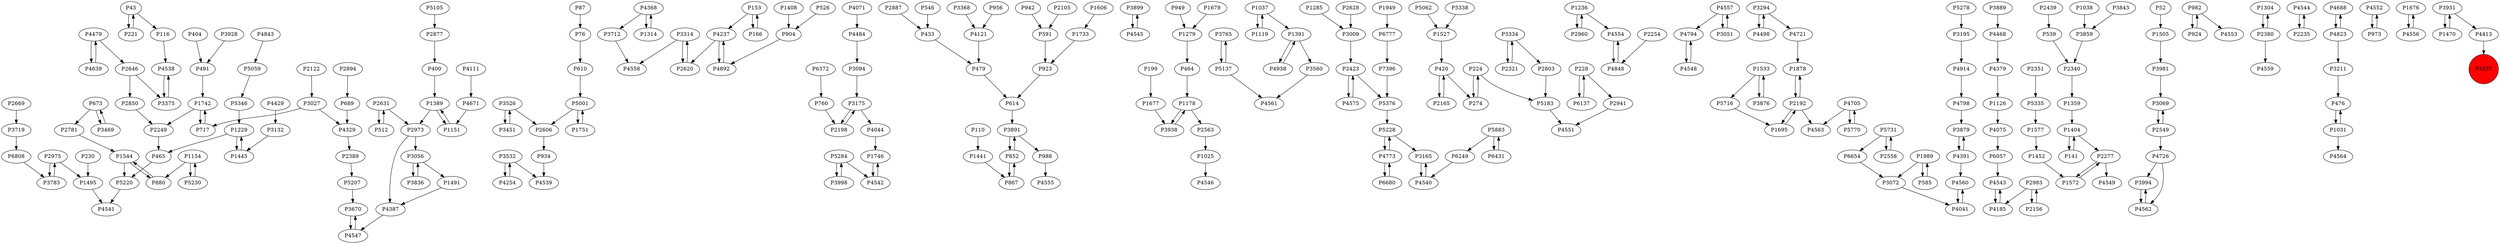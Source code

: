 digraph {
	P43 -> P116
	P5001 -> P2606
	P2877 -> P400
	P3314 -> P4558
	P3094 -> P3175
	P923 -> P614
	P2850 -> P2249
	P5059 -> P5346
	P3899 -> P4545
	P2563 -> P1025
	P3765 -> P5137
	P221 -> P43
	P1285 -> P3009
	P512 -> P2631
	P5207 -> P3670
	P2941 -> P4551
	P3056 -> P3836
	P1236 -> P2960
	P4843 -> P5059
	P942 -> P591
	P4794 -> P4548
	P4479 -> P4639
	P3294 -> P4498
	P4798 -> P3879
	P4379 -> P1126
	P760 -> P2198
	P3072 -> P4041
	P1359 -> P1404
	P4547 -> P3670
	P3069 -> P2549
	P2340 -> P1359
	P464 -> P1178
	P5883 -> P6249
	P6249 -> P4540
	P1491 -> P4387
	P673 -> P3469
	P2781 -> P1544
	P4705 -> P5770
	P982 -> P924
	P1533 -> P3876
	P404 -> P491
	P2975 -> P1495
	P4044 -> P1746
	P4543 -> P4185
	P4557 -> P4794
	P2646 -> P3375
	P3928 -> P491
	P1304 -> P2380
	P4726 -> P3994
	P4544 -> P2235
	P3783 -> P2975
	P3195 -> P4914
	P1154 -> P880
	P4688 -> P4823
	P3165 -> P4540
	P949 -> P1279
	P1495 -> P4541
	P3211 -> P476
	P4538 -> P3375
	P6654 -> P3072
	P2192 -> P1695
	P3526 -> P3451
	P5731 -> P2558
	P2631 -> P512
	P2973 -> P4387
	P116 -> P4538
	P3879 -> P4391
	P3051 -> P4557
	P224 -> P274
	P433 -> P479
	P2351 -> P5335
	P3889 -> P4468
	P2165 -> P420
	P4554 -> P4848
	P3998 -> P5284
	P1742 -> P717
	P2423 -> P4575
	P1154 -> P5230
	P591 -> P923
	P4429 -> P3132
	P1314 -> P4368
	P4368 -> P1314
	P4552 -> P973
	P4773 -> P6680
	P4938 -> P1391
	P4721 -> P1878
	P1031 -> P476
	P420 -> P2165
	P3451 -> P3526
	P614 -> P3891
	P491 -> P1742
	P4671 -> P1151
	P4329 -> P2389
	P539 -> P2340
	P1391 -> P4938
	P5284 -> P4542
	P1676 -> P4556
	P3938 -> P1178
	P6372 -> P760
	P3294 -> P4721
	P1577 -> P1452
	P3469 -> P673
	P3560 -> P4561
	P400 -> P1389
	P3175 -> P2198
	P4498 -> P3294
	P4705 -> P4563
	P3334 -> P2321
	P76 -> P610
	P4479 -> P2646
	P5346 -> P1229
	P52 -> P1505
	P3027 -> P717
	P5230 -> P1154
	P4484 -> P3094
	P1733 -> P923
	P4560 -> P4041
	P934 -> P4539
	P3132 -> P1445
	P4254 -> P3532
	P2439 -> P539
	P988 -> P4555
	P1389 -> P1151
	P3994 -> P4562
	P1151 -> P1389
	P6808 -> P3783
	P5731 -> P6654
	P5376 -> P5228
	P2983 -> P4185
	P4542 -> P1746
	P3334 -> P2803
	P2122 -> P3027
	P4848 -> P4554
	P3876 -> P1533
	P4111 -> P4671
	P166 -> P153
	P2380 -> P1304
	P2254 -> P4848
	P5105 -> P2877
	P4041 -> P4560
	P1742 -> P2249
	P3859 -> P2340
	P2105 -> P591
	P4413 -> P4537
	P1119 -> P1037
	P6777 -> P7396
	P110 -> P1441
	P43 -> P221
	P1746 -> P4542
	P3836 -> P3056
	P3027 -> P4329
	P2321 -> P3334
	P5883 -> P6431
	P1989 -> P3072
	P1279 -> P464
	P4391 -> P3879
	P479 -> P614
	P1949 -> P6777
	P2973 -> P3056
	P3891 -> P988
	P852 -> P867
	P973 -> P4552
	P420 -> P274
	P1505 -> P3981
	P4237 -> P4892
	P4237 -> P2620
	P228 -> P6137
	P1606 -> P1733
	P3056 -> P1491
	P2156 -> P2983
	P1404 -> P141
	P3891 -> P852
	P87 -> P76
	P1404 -> P2277
	P924 -> P982
	P476 -> P1031
	P1031 -> P4564
	P2975 -> P3783
	P2887 -> P433
	P4639 -> P4479
	P4562 -> P3994
	P1470 -> P3931
	P199 -> P1677
	P2389 -> P5207
	P5284 -> P3998
	P2192 -> P1878
	P2549 -> P4726
	P6680 -> P4773
	P2558 -> P5731
	P1544 -> P5220
	P4121 -> P479
	P5228 -> P4773
	P3532 -> P4539
	P982 -> P4553
	P904 -> P4892
	P2646 -> P2850
	P3314 -> P2620
	P4545 -> P3899
	P6431 -> P5883
	P3368 -> P4121
	P141 -> P1404
	P2249 -> P465
	P4387 -> P4547
	P673 -> P2781
	P4468 -> P4379
	P6057 -> P4543
	P4557 -> P3051
	P1037 -> P1391
	P2983 -> P2156
	P274 -> P224
	P2423 -> P5376
	P1544 -> P880
	P2894 -> P689
	P4823 -> P3211
	P4185 -> P4543
	P2235 -> P4544
	P3526 -> P2606
	P1695 -> P2192
	P1677 -> P3938
	P3981 -> P3069
	P6137 -> P228
	P3670 -> P4547
	P689 -> P4329
	P2277 -> P4549
	P1025 -> P4546
	P1229 -> P465
	P1408 -> P904
	P4892 -> P4237
	P4075 -> P6057
	P3931 -> P4413
	P3375 -> P4538
	P3009 -> P2423
	P717 -> P1742
	P5137 -> P4561
	P4368 -> P3712
	P5220 -> P4541
	P2380 -> P4559
	P4556 -> P1676
	P2620 -> P3314
	P4391 -> P4560
	P2960 -> P1236
	P1229 -> P1445
	P5183 -> P4551
	P5062 -> P1527
	P2628 -> P3009
	P1037 -> P1119
	P1038 -> P3859
	P2198 -> P3175
	P1126 -> P4075
	P1178 -> P2563
	P5338 -> P1527
	P1389 -> P2973
	P526 -> P904
	P956 -> P4121
	P867 -> P852
	P5335 -> P1577
	P465 -> P5220
	P7396 -> P5376
	P153 -> P4237
	P5770 -> P4705
	P2669 -> P3719
	P880 -> P1544
	P4726 -> P4562
	P4548 -> P4794
	P5716 -> P1695
	P2606 -> P934
	P4823 -> P4688
	P230 -> P1495
	P3532 -> P4254
	P2631 -> P2973
	P610 -> P5001
	P1527 -> P420
	P4773 -> P5228
	P5278 -> P3195
	P3931 -> P1470
	P585 -> P1989
	P4071 -> P4484
	P1751 -> P5001
	P2549 -> P3069
	P224 -> P5183
	P1391 -> P3560
	P1178 -> P3938
	P3175 -> P4044
	P1679 -> P1279
	P1878 -> P2192
	P3843 -> P3859
	P5228 -> P3165
	P2277 -> P1572
	P5137 -> P3765
	P228 -> P2941
	P4575 -> P2423
	P852 -> P3891
	P1989 -> P585
	P546 -> P433
	P2192 -> P4563
	P4540 -> P3165
	P1533 -> P5716
	P153 -> P166
	P1445 -> P1229
	P1572 -> P2277
	P1441 -> P867
	P4914 -> P4798
	P5001 -> P1751
	P3712 -> P4558
	P2803 -> P5183
	P1452 -> P1572
	P1236 -> P4554
	P3719 -> P6808
	P4537 [shape=circle]
	P4537 [style=filled]
	P4537 [fillcolor=red]
}